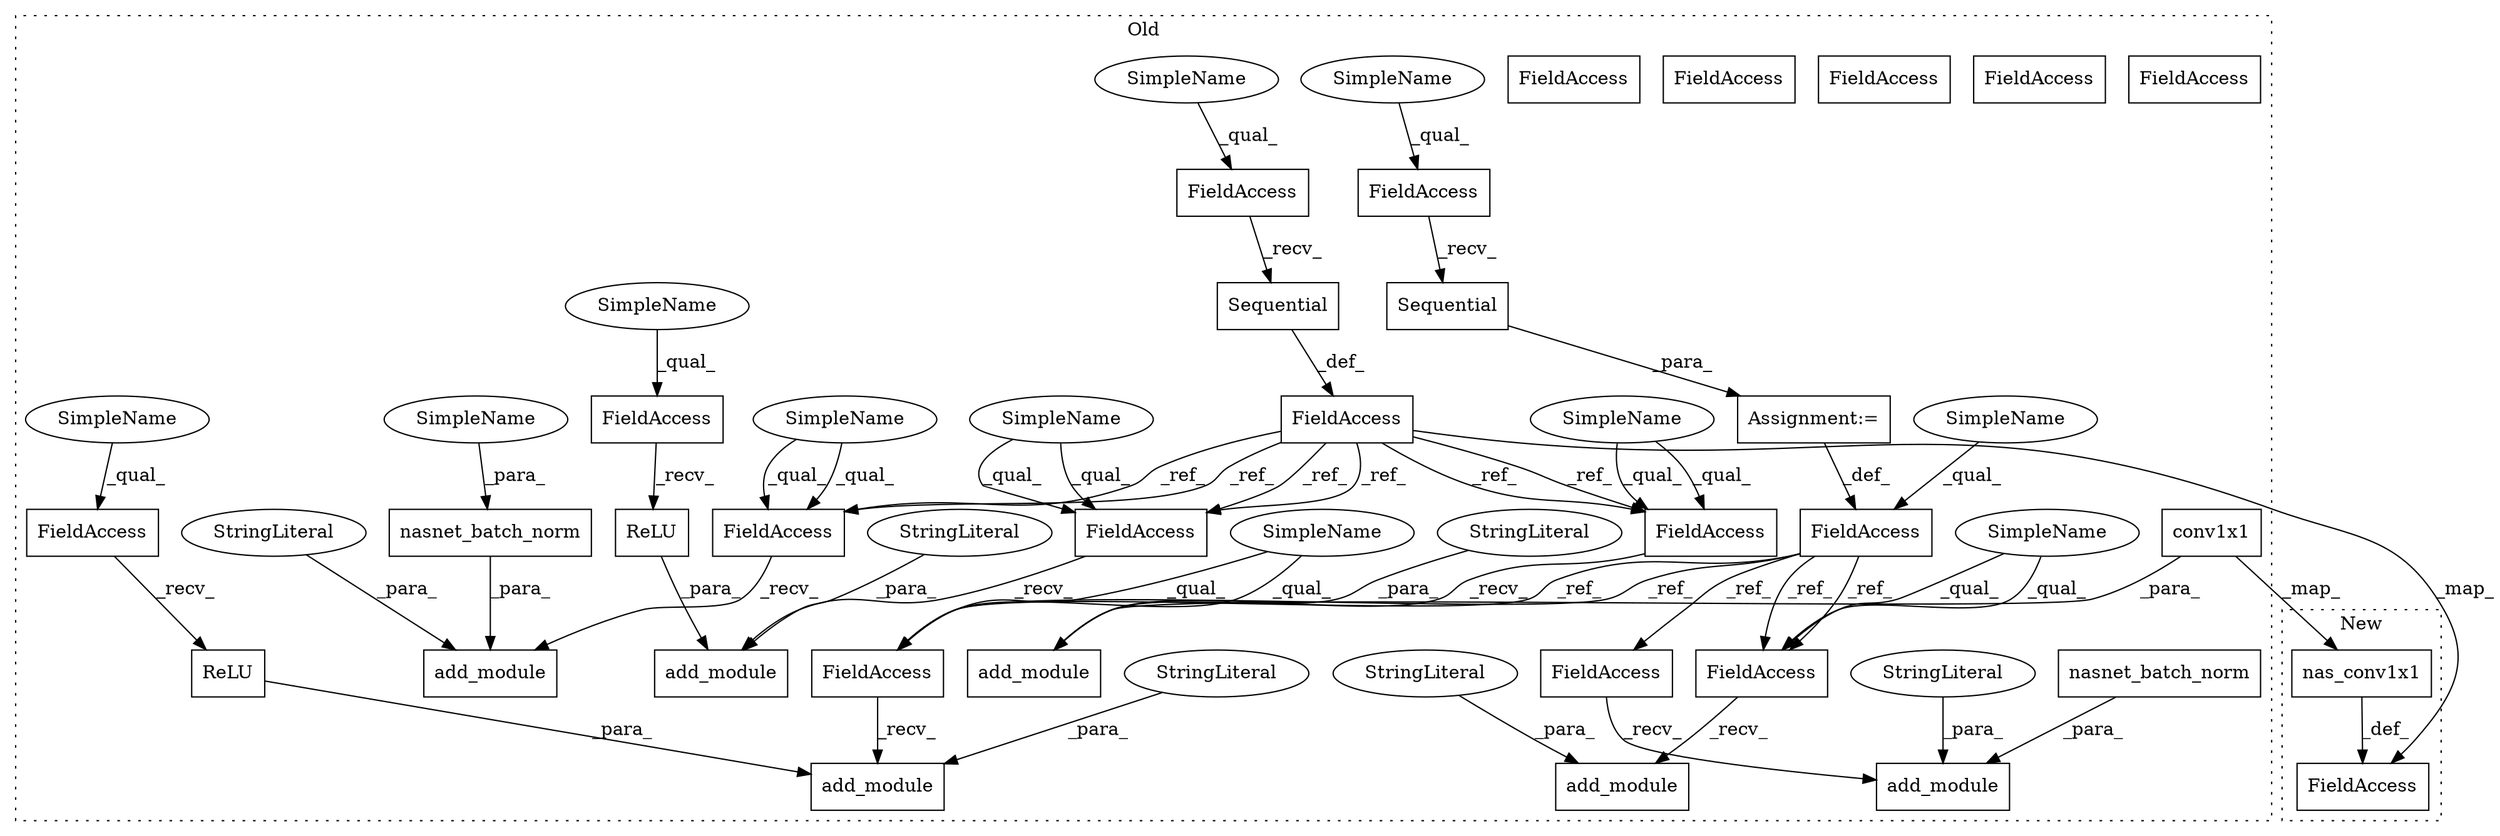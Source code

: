 digraph G {
subgraph cluster0 {
1 [label="conv1x1" a="32" s="17146,17188" l="8,1" shape="box"];
3 [label="add_module" a="32" s="17128,17189" l="11,1" shape="box"];
4 [label="Sequential" a="32" s="17032" l="12" shape="box"];
5 [label="FieldAccess" a="22" s="17109" l="18" shape="box"];
6 [label="FieldAccess" a="22" s="17023" l="8" shape="box"];
7 [label="FieldAccess" a="22" s="17087" l="8" shape="box"];
8 [label="add_module" a="32" s="17215,17267" l="11,1" shape="box"];
9 [label="nasnet_batch_norm" a="32" s="17231,17266" l="18,1" shape="box"];
10 [label="FieldAccess" a="22" s="17196" l="18" shape="box"];
11 [label="add_module" a="32" s="17069,17102" l="11,1" shape="box"];
12 [label="FieldAccess" a="22" s="17050" l="18" shape="box"];
13 [label="ReLU" a="32" s="17096" l="6" shape="box"];
14 [label="StringLiteral" a="45" s="17080" l="6" shape="ellipse"];
15 [label="StringLiteral" a="45" s="17226" l="4" shape="ellipse"];
16 [label="StringLiteral" a="45" s="17139" l="6" shape="ellipse"];
17 [label="FieldAccess" a="22" s="17004" l="18" shape="box"];
19 [label="FieldAccess" a="22" s="17274" l="13" shape="box"];
20 [label="Sequential" a="32" s="17297" l="12" shape="box"];
21 [label="FieldAccess" a="22" s="17347" l="8" shape="box"];
22 [label="FieldAccess" a="22" s="17288" l="8" shape="box"];
23 [label="FieldAccess" a="22" s="17369" l="13" shape="box"];
24 [label="FieldAccess" a="22" s="17315" l="13" shape="box"];
25 [label="add_module" a="32" s="17383,17446" l="11,1" shape="box"];
26 [label="ReLU" a="32" s="17356" l="6" shape="box"];
27 [label="add_module" a="32" s="17329,17362" l="11,1" shape="box"];
28 [label="StringLiteral" a="45" s="17340" l="6" shape="ellipse"];
29 [label="add_module" a="32" s="17467,17520" l="11,1" shape="box"];
30 [label="nasnet_batch_norm" a="32" s="17483,17519" l="18,1" shape="box"];
31 [label="StringLiteral" a="45" s="17478" l="4" shape="ellipse"];
32 [label="StringLiteral" a="45" s="17394" l="6" shape="ellipse"];
33 [label="Assignment:=" a="7" s="17287" l="1" shape="box"];
34 [label="SimpleName" a="42" s="17274" l="4" shape="ellipse"];
35 [label="SimpleName" a="42" s="17196" l="4" shape="ellipse"];
36 [label="SimpleName" a="42" s="17050" l="4" shape="ellipse"];
37 [label="SimpleName" a="42" s="17315" l="4" shape="ellipse"];
38 [label="SimpleName" a="42" s="17369" l="4" shape="ellipse"];
39 [label="SimpleName" a="42" s="17109" l="4" shape="ellipse"];
40 [label="SimpleName" a="42" s="17347" l="5" shape="ellipse"];
41 [label="SimpleName" a="42" s="17023" l="5" shape="ellipse"];
42 [label="SimpleName" a="42" s="17288" l="5" shape="ellipse"];
43 [label="SimpleName" a="42" s="17087" l="5" shape="ellipse"];
44 [label="FieldAccess" a="22" s="17315" l="13" shape="box"];
45 [label="FieldAccess" a="22" s="17453" l="13" shape="box"];
46 [label="FieldAccess" a="22" s="17369" l="13" shape="box"];
47 [label="SimpleName" a="42" s="17249" l="17" shape="ellipse"];
48 [label="FieldAccess" a="22" s="17196" l="18" shape="box"];
49 [label="FieldAccess" a="22" s="17109" l="18" shape="box"];
50 [label="FieldAccess" a="22" s="17050" l="18" shape="box"];
label = "Old";
style="dotted";
}
subgraph cluster1 {
2 [label="nas_conv1x1" a="32" s="14300,14346" l="12,1" shape="box"];
18 [label="FieldAccess" a="22" s="14281" l="18" shape="box"];
label = "New";
style="dotted";
}
1 -> 3 [label="_para_"];
1 -> 2 [label="_map_"];
2 -> 18 [label="_def_"];
4 -> 17 [label="_def_"];
6 -> 4 [label="_recv_"];
7 -> 13 [label="_recv_"];
9 -> 8 [label="_para_"];
13 -> 11 [label="_para_"];
14 -> 11 [label="_para_"];
15 -> 8 [label="_para_"];
16 -> 3 [label="_para_"];
17 -> 18 [label="_map_"];
17 -> 48 [label="_ref_"];
17 -> 50 [label="_ref_"];
17 -> 48 [label="_ref_"];
17 -> 49 [label="_ref_"];
17 -> 49 [label="_ref_"];
17 -> 50 [label="_ref_"];
19 -> 45 [label="_ref_"];
19 -> 44 [label="_ref_"];
19 -> 46 [label="_ref_"];
19 -> 46 [label="_ref_"];
19 -> 44 [label="_ref_"];
20 -> 33 [label="_para_"];
21 -> 26 [label="_recv_"];
22 -> 20 [label="_recv_"];
26 -> 27 [label="_para_"];
28 -> 27 [label="_para_"];
30 -> 29 [label="_para_"];
31 -> 29 [label="_para_"];
32 -> 25 [label="_para_"];
33 -> 19 [label="_def_"];
34 -> 19 [label="_qual_"];
35 -> 48 [label="_qual_"];
35 -> 48 [label="_qual_"];
36 -> 50 [label="_qual_"];
36 -> 50 [label="_qual_"];
37 -> 44 [label="_qual_"];
37 -> 44 [label="_qual_"];
38 -> 46 [label="_qual_"];
38 -> 46 [label="_qual_"];
39 -> 49 [label="_qual_"];
39 -> 49 [label="_qual_"];
40 -> 21 [label="_qual_"];
41 -> 6 [label="_qual_"];
42 -> 22 [label="_qual_"];
43 -> 7 [label="_qual_"];
44 -> 27 [label="_recv_"];
45 -> 29 [label="_recv_"];
46 -> 25 [label="_recv_"];
47 -> 9 [label="_para_"];
48 -> 8 [label="_recv_"];
49 -> 3 [label="_recv_"];
50 -> 11 [label="_recv_"];
}